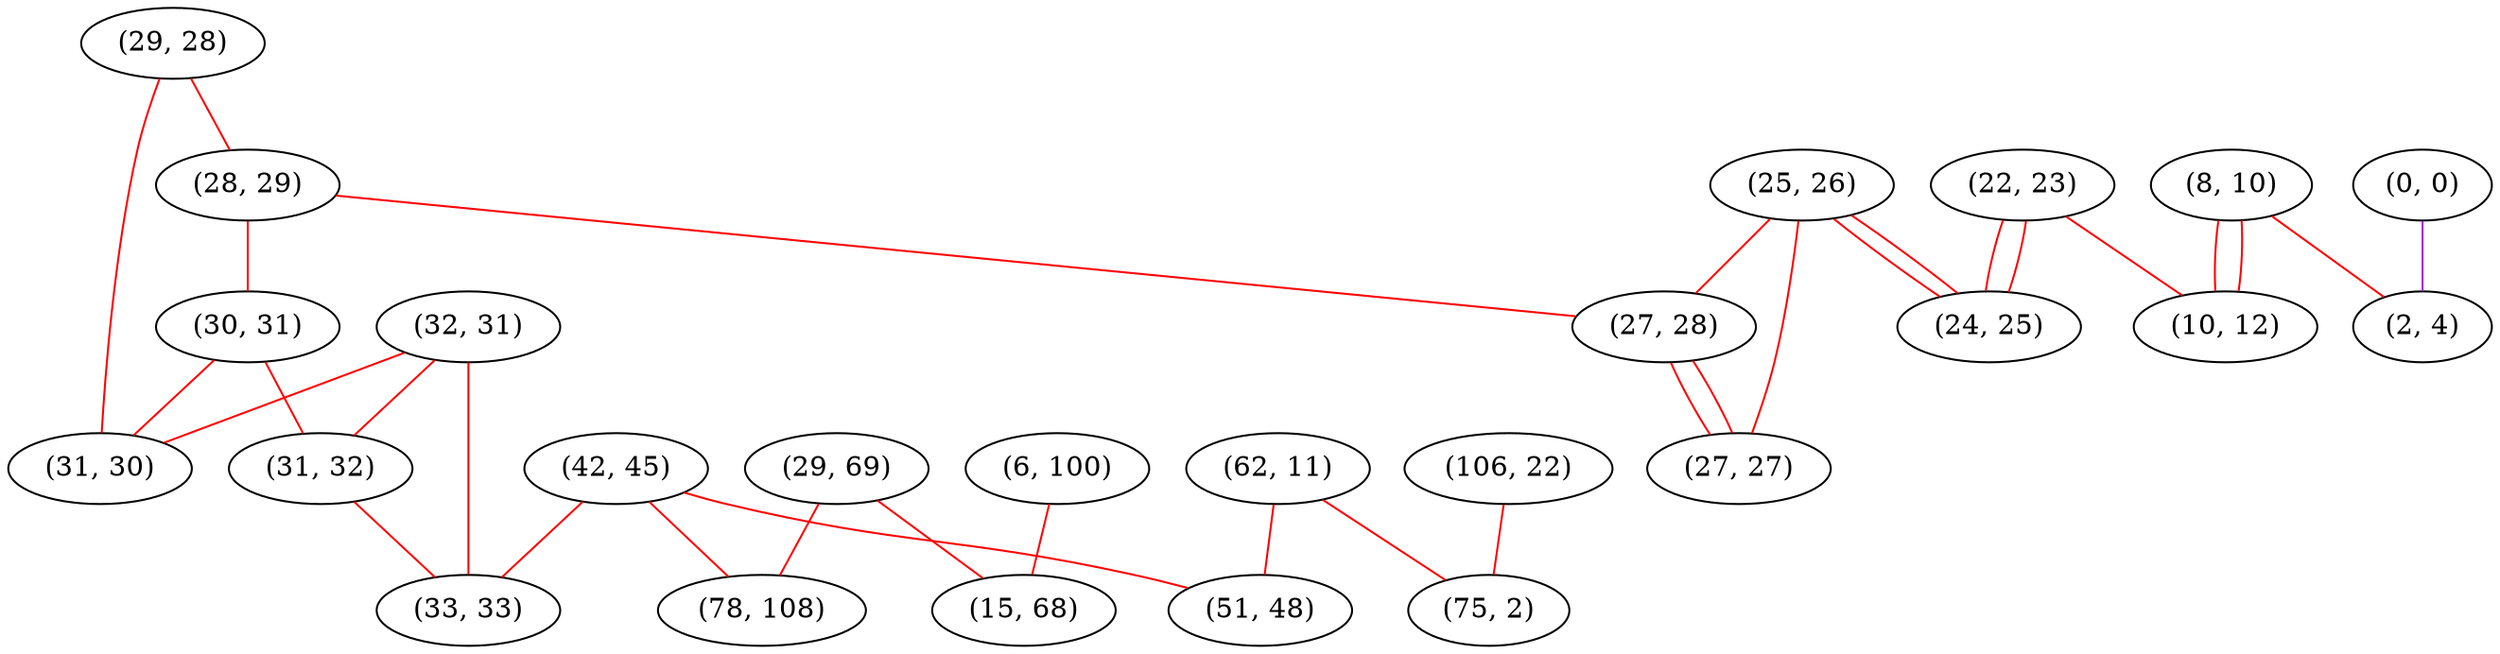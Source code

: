 graph "" {
"(29, 28)";
"(22, 23)";
"(28, 29)";
"(8, 10)";
"(62, 11)";
"(30, 31)";
"(32, 31)";
"(31, 30)";
"(106, 22)";
"(31, 32)";
"(10, 12)";
"(25, 26)";
"(27, 28)";
"(29, 69)";
"(75, 2)";
"(0, 0)";
"(42, 45)";
"(78, 108)";
"(6, 100)";
"(27, 27)";
"(51, 48)";
"(2, 4)";
"(24, 25)";
"(15, 68)";
"(33, 33)";
"(29, 28)" -- "(28, 29)"  [color=red, key=0, weight=1];
"(29, 28)" -- "(31, 30)"  [color=red, key=0, weight=1];
"(22, 23)" -- "(24, 25)"  [color=red, key=0, weight=1];
"(22, 23)" -- "(24, 25)"  [color=red, key=1, weight=1];
"(22, 23)" -- "(10, 12)"  [color=red, key=0, weight=1];
"(28, 29)" -- "(30, 31)"  [color=red, key=0, weight=1];
"(28, 29)" -- "(27, 28)"  [color=red, key=0, weight=1];
"(8, 10)" -- "(2, 4)"  [color=red, key=0, weight=1];
"(8, 10)" -- "(10, 12)"  [color=red, key=0, weight=1];
"(8, 10)" -- "(10, 12)"  [color=red, key=1, weight=1];
"(62, 11)" -- "(51, 48)"  [color=red, key=0, weight=1];
"(62, 11)" -- "(75, 2)"  [color=red, key=0, weight=1];
"(30, 31)" -- "(31, 30)"  [color=red, key=0, weight=1];
"(30, 31)" -- "(31, 32)"  [color=red, key=0, weight=1];
"(32, 31)" -- "(31, 30)"  [color=red, key=0, weight=1];
"(32, 31)" -- "(31, 32)"  [color=red, key=0, weight=1];
"(32, 31)" -- "(33, 33)"  [color=red, key=0, weight=1];
"(106, 22)" -- "(75, 2)"  [color=red, key=0, weight=1];
"(31, 32)" -- "(33, 33)"  [color=red, key=0, weight=1];
"(25, 26)" -- "(24, 25)"  [color=red, key=0, weight=1];
"(25, 26)" -- "(24, 25)"  [color=red, key=1, weight=1];
"(25, 26)" -- "(27, 28)"  [color=red, key=0, weight=1];
"(25, 26)" -- "(27, 27)"  [color=red, key=0, weight=1];
"(27, 28)" -- "(27, 27)"  [color=red, key=0, weight=1];
"(27, 28)" -- "(27, 27)"  [color=red, key=1, weight=1];
"(29, 69)" -- "(15, 68)"  [color=red, key=0, weight=1];
"(29, 69)" -- "(78, 108)"  [color=red, key=0, weight=1];
"(0, 0)" -- "(2, 4)"  [color=purple, key=0, weight=4];
"(42, 45)" -- "(51, 48)"  [color=red, key=0, weight=1];
"(42, 45)" -- "(78, 108)"  [color=red, key=0, weight=1];
"(42, 45)" -- "(33, 33)"  [color=red, key=0, weight=1];
"(6, 100)" -- "(15, 68)"  [color=red, key=0, weight=1];
}
